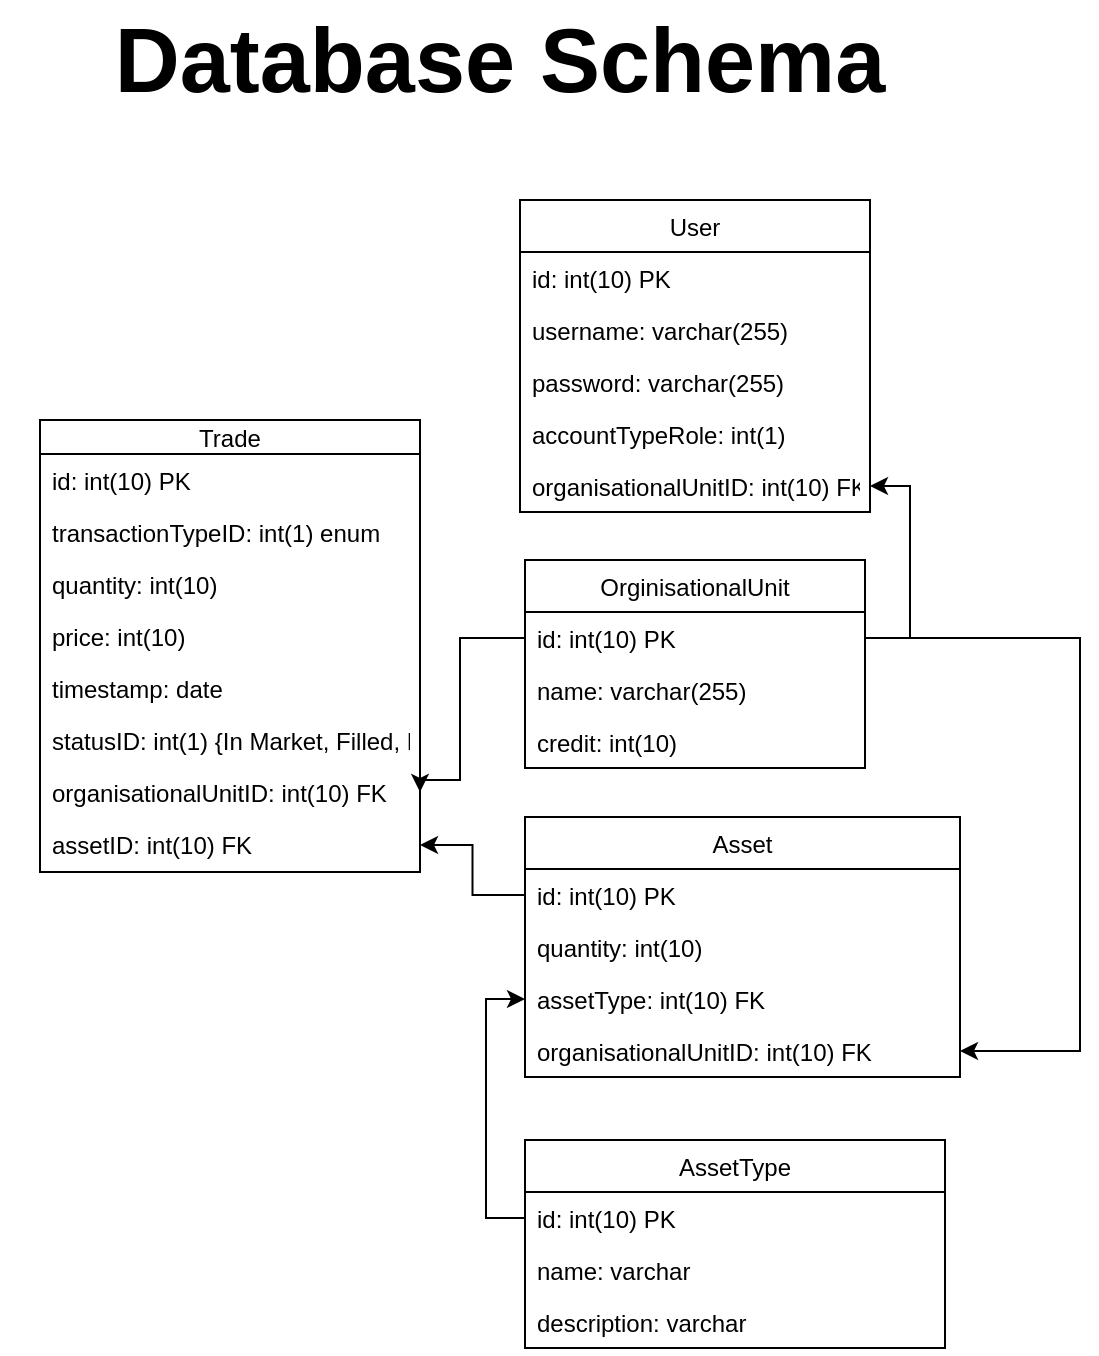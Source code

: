 <mxfile version="14.6.9" type="device"><diagram name="Page-1" id="c4acf3e9-155e-7222-9cf6-157b1a14988f"><mxGraphModel dx="868" dy="2682" grid="1" gridSize="10" guides="1" tooltips="1" connect="1" arrows="1" fold="1" page="1" pageScale="1" pageWidth="850" pageHeight="1100" background="#ffffff" math="0" shadow="0"><root><mxCell id="0"/><mxCell id="1" parent="0"/><mxCell id="dqRf7nJ6A0VRQJSThc0S-7" value="&lt;b&gt;&lt;font style=&quot;font-size: 45px&quot;&gt;Database Schema&lt;/font&gt;&lt;/b&gt;" style="text;html=1;strokeColor=none;fillColor=none;align=center;verticalAlign=middle;whiteSpace=wrap;rounded=0;" parent="1" vertex="1"><mxGeometry x="180" y="-2130" width="500" height="60" as="geometry"/></mxCell><mxCell id="dqRf7nJ6A0VRQJSThc0S-15" value="OrginisationalUnit" style="swimlane;fontStyle=0;childLayout=stackLayout;horizontal=1;startSize=26;fillColor=none;horizontalStack=0;resizeParent=1;resizeParentMax=0;resizeLast=0;collapsible=1;marginBottom=0;" parent="1" vertex="1"><mxGeometry x="442.5" y="-1850" width="170" height="104" as="geometry"/></mxCell><mxCell id="dqRf7nJ6A0VRQJSThc0S-16" value="id: int(10) PK" style="text;strokeColor=none;fillColor=none;align=left;verticalAlign=top;spacingLeft=4;spacingRight=4;overflow=hidden;rotatable=0;points=[[0,0.5],[1,0.5]];portConstraint=eastwest;" parent="dqRf7nJ6A0VRQJSThc0S-15" vertex="1"><mxGeometry y="26" width="170" height="26" as="geometry"/></mxCell><mxCell id="dqRf7nJ6A0VRQJSThc0S-17" value="name: varchar(255)" style="text;strokeColor=none;fillColor=none;align=left;verticalAlign=top;spacingLeft=4;spacingRight=4;overflow=hidden;rotatable=0;points=[[0,0.5],[1,0.5]];portConstraint=eastwest;" parent="dqRf7nJ6A0VRQJSThc0S-15" vertex="1"><mxGeometry y="52" width="170" height="26" as="geometry"/></mxCell><mxCell id="o8PWFS90qm7cL0BLtKq1-6" value="credit: int(10)" style="text;strokeColor=none;fillColor=none;align=left;verticalAlign=top;spacingLeft=4;spacingRight=4;overflow=hidden;rotatable=0;points=[[0,0.5],[1,0.5]];portConstraint=eastwest;" parent="dqRf7nJ6A0VRQJSThc0S-15" vertex="1"><mxGeometry y="78" width="170" height="26" as="geometry"/></mxCell><mxCell id="dqRf7nJ6A0VRQJSThc0S-19" value="User" style="swimlane;fontStyle=0;childLayout=stackLayout;horizontal=1;startSize=26;fillColor=none;horizontalStack=0;resizeParent=1;resizeParentMax=0;resizeLast=0;collapsible=1;marginBottom=0;" parent="1" vertex="1"><mxGeometry x="440" y="-2030" width="175" height="156" as="geometry"/></mxCell><mxCell id="dqRf7nJ6A0VRQJSThc0S-20" value="id: int(10) PK" style="text;strokeColor=none;fillColor=none;align=left;verticalAlign=top;spacingLeft=4;spacingRight=4;overflow=hidden;rotatable=0;points=[[0,0.5],[1,0.5]];portConstraint=eastwest;" parent="dqRf7nJ6A0VRQJSThc0S-19" vertex="1"><mxGeometry y="26" width="175" height="26" as="geometry"/></mxCell><mxCell id="dqRf7nJ6A0VRQJSThc0S-21" value="username: varchar(255)" style="text;strokeColor=none;fillColor=none;align=left;verticalAlign=top;spacingLeft=4;spacingRight=4;overflow=hidden;rotatable=0;points=[[0,0.5],[1,0.5]];portConstraint=eastwest;" parent="dqRf7nJ6A0VRQJSThc0S-19" vertex="1"><mxGeometry y="52" width="175" height="26" as="geometry"/></mxCell><mxCell id="dqRf7nJ6A0VRQJSThc0S-22" value="password: varchar(255)" style="text;strokeColor=none;fillColor=none;align=left;verticalAlign=top;spacingLeft=4;spacingRight=4;overflow=hidden;rotatable=0;points=[[0,0.5],[1,0.5]];portConstraint=eastwest;" parent="dqRf7nJ6A0VRQJSThc0S-19" vertex="1"><mxGeometry y="78" width="175" height="26" as="geometry"/></mxCell><mxCell id="o8PWFS90qm7cL0BLtKq1-1" value="accountTypeRole: int(1)" style="text;strokeColor=none;fillColor=none;align=left;verticalAlign=top;spacingLeft=4;spacingRight=4;overflow=hidden;rotatable=0;points=[[0,0.5],[1,0.5]];portConstraint=eastwest;" parent="dqRf7nJ6A0VRQJSThc0S-19" vertex="1"><mxGeometry y="104" width="175" height="26" as="geometry"/></mxCell><mxCell id="o8PWFS90qm7cL0BLtKq1-2" value="organisationalUnitID: int(10) FK" style="text;strokeColor=none;fillColor=none;align=left;verticalAlign=top;spacingLeft=4;spacingRight=4;overflow=hidden;rotatable=0;points=[[0,0.5],[1,0.5]];portConstraint=eastwest;" parent="dqRf7nJ6A0VRQJSThc0S-19" vertex="1"><mxGeometry y="130" width="175" height="26" as="geometry"/></mxCell><mxCell id="dqRf7nJ6A0VRQJSThc0S-27" value="Asset" style="swimlane;fontStyle=0;childLayout=stackLayout;horizontal=1;startSize=26;fillColor=none;horizontalStack=0;resizeParent=1;resizeParentMax=0;resizeLast=0;collapsible=1;marginBottom=0;" parent="1" vertex="1"><mxGeometry x="442.5" y="-1721.5" width="217.5" height="130" as="geometry"/></mxCell><mxCell id="dqRf7nJ6A0VRQJSThc0S-28" value="id: int(10) PK" style="text;strokeColor=none;fillColor=none;align=left;verticalAlign=top;spacingLeft=4;spacingRight=4;overflow=hidden;rotatable=0;points=[[0,0.5],[1,0.5]];portConstraint=eastwest;" parent="dqRf7nJ6A0VRQJSThc0S-27" vertex="1"><mxGeometry y="26" width="217.5" height="26" as="geometry"/></mxCell><mxCell id="dqRf7nJ6A0VRQJSThc0S-30" value="quantity: int(10)" style="text;strokeColor=none;fillColor=none;align=left;verticalAlign=top;spacingLeft=4;spacingRight=4;overflow=hidden;rotatable=0;points=[[0,0.5],[1,0.5]];portConstraint=eastwest;" parent="dqRf7nJ6A0VRQJSThc0S-27" vertex="1"><mxGeometry y="52" width="217.5" height="26" as="geometry"/></mxCell><mxCell id="o8PWFS90qm7cL0BLtKq1-22" value="assetType: int(10) FK" style="text;strokeColor=none;fillColor=none;align=left;verticalAlign=top;spacingLeft=4;spacingRight=4;overflow=hidden;rotatable=0;points=[[0,0.5],[1,0.5]];portConstraint=eastwest;" parent="dqRf7nJ6A0VRQJSThc0S-27" vertex="1"><mxGeometry y="78" width="217.5" height="26" as="geometry"/></mxCell><mxCell id="o8PWFS90qm7cL0BLtKq1-41" value="organisationalUnitID: int(10) FK" style="text;strokeColor=none;fillColor=none;align=left;verticalAlign=top;spacingLeft=4;spacingRight=4;overflow=hidden;rotatable=0;points=[[0,0.5],[1,0.5]];portConstraint=eastwest;" parent="dqRf7nJ6A0VRQJSThc0S-27" vertex="1"><mxGeometry y="104" width="217.5" height="26" as="geometry"/></mxCell><mxCell id="o8PWFS90qm7cL0BLtKq1-7" value="AssetType" style="swimlane;fontStyle=0;childLayout=stackLayout;horizontal=1;startSize=26;fillColor=none;horizontalStack=0;resizeParent=1;resizeParentMax=0;resizeLast=0;collapsible=1;marginBottom=0;" parent="1" vertex="1"><mxGeometry x="442.5" y="-1560" width="210" height="104" as="geometry"/></mxCell><mxCell id="o8PWFS90qm7cL0BLtKq1-8" value="id: int(10) PK" style="text;strokeColor=none;fillColor=none;align=left;verticalAlign=top;spacingLeft=4;spacingRight=4;overflow=hidden;rotatable=0;points=[[0,0.5],[1,0.5]];portConstraint=eastwest;" parent="o8PWFS90qm7cL0BLtKq1-7" vertex="1"><mxGeometry y="26" width="210" height="26" as="geometry"/></mxCell><mxCell id="o8PWFS90qm7cL0BLtKq1-9" value="name: varchar" style="text;strokeColor=none;fillColor=none;align=left;verticalAlign=top;spacingLeft=4;spacingRight=4;overflow=hidden;rotatable=0;points=[[0,0.5],[1,0.5]];portConstraint=eastwest;" parent="o8PWFS90qm7cL0BLtKq1-7" vertex="1"><mxGeometry y="52" width="210" height="26" as="geometry"/></mxCell><mxCell id="o8PWFS90qm7cL0BLtKq1-19" value="description: varchar" style="text;strokeColor=none;fillColor=none;align=left;verticalAlign=top;spacingLeft=4;spacingRight=4;overflow=hidden;rotatable=0;points=[[0,0.5],[1,0.5]];portConstraint=eastwest;" parent="o8PWFS90qm7cL0BLtKq1-7" vertex="1"><mxGeometry y="78" width="210" height="26" as="geometry"/></mxCell><mxCell id="o8PWFS90qm7cL0BLtKq1-20" style="edgeStyle=orthogonalEdgeStyle;rounded=0;orthogonalLoop=1;jettySize=auto;html=1;entryX=1;entryY=0.5;entryDx=0;entryDy=0;" parent="1" source="dqRf7nJ6A0VRQJSThc0S-16" target="o8PWFS90qm7cL0BLtKq1-2" edge="1"><mxGeometry relative="1" as="geometry"><Array as="points"><mxPoint x="635" y="-1811"/><mxPoint x="635" y="-1887"/></Array></mxGeometry></mxCell><mxCell id="o8PWFS90qm7cL0BLtKq1-23" style="edgeStyle=orthogonalEdgeStyle;rounded=0;orthogonalLoop=1;jettySize=auto;html=1;entryX=1;entryY=0.5;entryDx=0;entryDy=0;" parent="1" source="dqRf7nJ6A0VRQJSThc0S-16" target="o8PWFS90qm7cL0BLtKq1-41" edge="1"><mxGeometry relative="1" as="geometry"><mxPoint x="680" y="-1604" as="targetPoint"/><Array as="points"><mxPoint x="720" y="-1811"/><mxPoint x="720" y="-1604"/></Array></mxGeometry></mxCell><mxCell id="o8PWFS90qm7cL0BLtKq1-24" style="edgeStyle=orthogonalEdgeStyle;rounded=0;orthogonalLoop=1;jettySize=auto;html=1;entryX=0;entryY=0.5;entryDx=0;entryDy=0;" parent="1" source="o8PWFS90qm7cL0BLtKq1-8" target="o8PWFS90qm7cL0BLtKq1-22" edge="1"><mxGeometry relative="1" as="geometry"><Array as="points"><mxPoint x="423" y="-1521"/><mxPoint x="423" y="-1630"/></Array></mxGeometry></mxCell><mxCell id="o8PWFS90qm7cL0BLtKq1-32" value="Trade" style="swimlane;fontStyle=0;childLayout=stackLayout;horizontal=1;startSize=17;fillColor=none;horizontalStack=0;resizeParent=1;resizeParentMax=0;resizeLast=0;collapsible=1;marginBottom=0;resizeHeight=0;" parent="1" vertex="1"><mxGeometry x="200" y="-1920" width="190" height="226" as="geometry"/></mxCell><mxCell id="o8PWFS90qm7cL0BLtKq1-50" value="id: int(10) PK" style="text;strokeColor=none;fillColor=none;align=left;verticalAlign=top;spacingLeft=4;spacingRight=4;overflow=hidden;rotatable=0;points=[[0,0.5],[1,0.5]];portConstraint=eastwest;" parent="o8PWFS90qm7cL0BLtKq1-32" vertex="1"><mxGeometry y="17" width="190" height="26" as="geometry"/></mxCell><mxCell id="o8PWFS90qm7cL0BLtKq1-34" value="transactionTypeID: int(1) enum" style="text;strokeColor=none;fillColor=none;align=left;verticalAlign=top;spacingLeft=4;spacingRight=4;overflow=hidden;rotatable=0;points=[[0,0.5],[1,0.5]];portConstraint=eastwest;" parent="o8PWFS90qm7cL0BLtKq1-32" vertex="1"><mxGeometry y="43" width="190" height="26" as="geometry"/></mxCell><mxCell id="o8PWFS90qm7cL0BLtKq1-43" value="quantity: int(10)" style="text;strokeColor=none;fillColor=none;align=left;verticalAlign=top;spacingLeft=4;spacingRight=4;overflow=hidden;rotatable=0;points=[[0,0.5],[1,0.5]];portConstraint=eastwest;" parent="o8PWFS90qm7cL0BLtKq1-32" vertex="1"><mxGeometry y="69" width="190" height="26" as="geometry"/></mxCell><mxCell id="o8PWFS90qm7cL0BLtKq1-46" value="price: int(10)" style="text;strokeColor=none;fillColor=none;align=left;verticalAlign=top;spacingLeft=4;spacingRight=4;overflow=hidden;rotatable=0;points=[[0,0.5],[1,0.5]];portConstraint=eastwest;" parent="o8PWFS90qm7cL0BLtKq1-32" vertex="1"><mxGeometry y="95" width="190" height="26" as="geometry"/></mxCell><mxCell id="o8PWFS90qm7cL0BLtKq1-47" value="timestamp: date" style="text;strokeColor=none;fillColor=none;align=left;verticalAlign=top;spacingLeft=4;spacingRight=4;overflow=hidden;rotatable=0;points=[[0,0.5],[1,0.5]];portConstraint=eastwest;" parent="o8PWFS90qm7cL0BLtKq1-32" vertex="1"><mxGeometry y="121" width="190" height="26" as="geometry"/></mxCell><mxCell id="yVTWPdmbZUd_1RxL6Cn9-7" value="statusID: int(1) {In Market, Filled, Failed}" style="text;strokeColor=none;fillColor=none;align=left;verticalAlign=top;spacingLeft=4;spacingRight=4;overflow=hidden;rotatable=0;points=[[0,0.5],[1,0.5]];portConstraint=eastwest;" parent="o8PWFS90qm7cL0BLtKq1-32" vertex="1"><mxGeometry y="147" width="190" height="26" as="geometry"/></mxCell><mxCell id="o8PWFS90qm7cL0BLtKq1-40" value="organisationalUnitID: int(10) FK" style="text;strokeColor=none;fillColor=none;align=left;verticalAlign=top;spacingLeft=4;spacingRight=4;overflow=hidden;rotatable=0;points=[[0,0.5],[1,0.5]];portConstraint=eastwest;" parent="o8PWFS90qm7cL0BLtKq1-32" vertex="1"><mxGeometry y="173" width="190" height="26" as="geometry"/></mxCell><mxCell id="o8PWFS90qm7cL0BLtKq1-44" value="assetID: int(10) FK" style="text;strokeColor=none;fillColor=none;align=left;verticalAlign=top;spacingLeft=4;spacingRight=4;overflow=hidden;rotatable=0;points=[[0,0.5],[1,0.5]];portConstraint=eastwest;" parent="o8PWFS90qm7cL0BLtKq1-32" vertex="1"><mxGeometry y="199" width="190" height="27" as="geometry"/></mxCell><mxCell id="o8PWFS90qm7cL0BLtKq1-42" style="edgeStyle=orthogonalEdgeStyle;rounded=0;orthogonalLoop=1;jettySize=auto;html=1;entryX=1;entryY=0.5;entryDx=0;entryDy=0;exitX=0;exitY=0.5;exitDx=0;exitDy=0;" parent="1" source="dqRf7nJ6A0VRQJSThc0S-16" target="o8PWFS90qm7cL0BLtKq1-40" edge="1"><mxGeometry relative="1" as="geometry"><Array as="points"><mxPoint x="410" y="-1811"/><mxPoint x="410" y="-1740"/><mxPoint x="390" y="-1740"/></Array></mxGeometry></mxCell><mxCell id="o8PWFS90qm7cL0BLtKq1-45" style="edgeStyle=orthogonalEdgeStyle;rounded=0;orthogonalLoop=1;jettySize=auto;html=1;entryX=1;entryY=0.5;entryDx=0;entryDy=0;" parent="1" source="dqRf7nJ6A0VRQJSThc0S-28" target="o8PWFS90qm7cL0BLtKq1-44" edge="1"><mxGeometry relative="1" as="geometry"/></mxCell></root></mxGraphModel></diagram></mxfile>